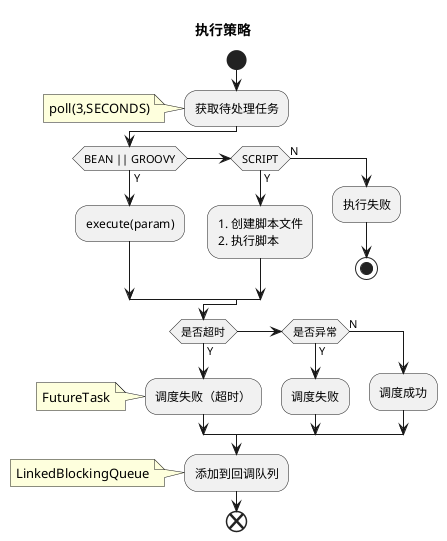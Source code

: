 @startuml
title 执行策略

start
:获取待处理任务;
note left
poll(3,SECONDS)
end note

if (BEAN || GROOVY) then (Y)
    :execute(param);
elseif (SCRIPT) then (Y)
    :1. 创建脚本文件\n2. 执行脚本;
else (N)
    :执行失败;
    stop
endif

if (是否超时) then (Y)
    :调度失败（超时）;
    note left
        FutureTask
    end note
elseif (是否异常) then (Y)
    :调度失败;
else (N)
    :调度成功;
endif

:添加到回调队列;
note left
    LinkedBlockingQueue
end note

end
@enduml